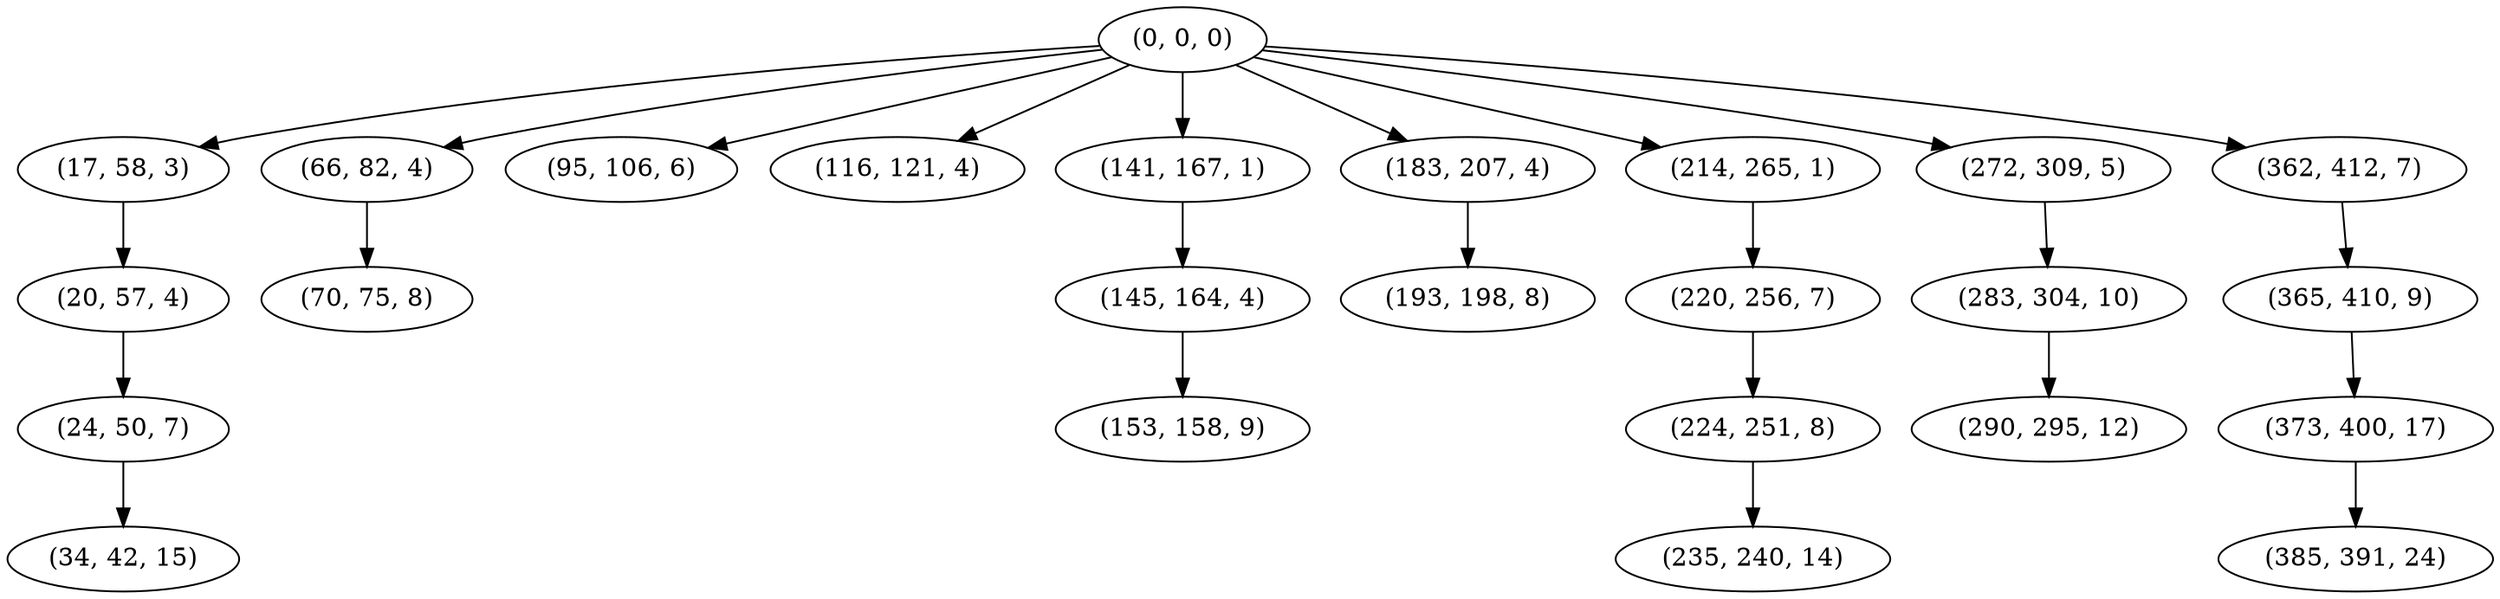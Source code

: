 digraph tree {
    "(0, 0, 0)";
    "(17, 58, 3)";
    "(20, 57, 4)";
    "(24, 50, 7)";
    "(34, 42, 15)";
    "(66, 82, 4)";
    "(70, 75, 8)";
    "(95, 106, 6)";
    "(116, 121, 4)";
    "(141, 167, 1)";
    "(145, 164, 4)";
    "(153, 158, 9)";
    "(183, 207, 4)";
    "(193, 198, 8)";
    "(214, 265, 1)";
    "(220, 256, 7)";
    "(224, 251, 8)";
    "(235, 240, 14)";
    "(272, 309, 5)";
    "(283, 304, 10)";
    "(290, 295, 12)";
    "(362, 412, 7)";
    "(365, 410, 9)";
    "(373, 400, 17)";
    "(385, 391, 24)";
    "(0, 0, 0)" -> "(17, 58, 3)";
    "(0, 0, 0)" -> "(66, 82, 4)";
    "(0, 0, 0)" -> "(95, 106, 6)";
    "(0, 0, 0)" -> "(116, 121, 4)";
    "(0, 0, 0)" -> "(141, 167, 1)";
    "(0, 0, 0)" -> "(183, 207, 4)";
    "(0, 0, 0)" -> "(214, 265, 1)";
    "(0, 0, 0)" -> "(272, 309, 5)";
    "(0, 0, 0)" -> "(362, 412, 7)";
    "(17, 58, 3)" -> "(20, 57, 4)";
    "(20, 57, 4)" -> "(24, 50, 7)";
    "(24, 50, 7)" -> "(34, 42, 15)";
    "(66, 82, 4)" -> "(70, 75, 8)";
    "(141, 167, 1)" -> "(145, 164, 4)";
    "(145, 164, 4)" -> "(153, 158, 9)";
    "(183, 207, 4)" -> "(193, 198, 8)";
    "(214, 265, 1)" -> "(220, 256, 7)";
    "(220, 256, 7)" -> "(224, 251, 8)";
    "(224, 251, 8)" -> "(235, 240, 14)";
    "(272, 309, 5)" -> "(283, 304, 10)";
    "(283, 304, 10)" -> "(290, 295, 12)";
    "(362, 412, 7)" -> "(365, 410, 9)";
    "(365, 410, 9)" -> "(373, 400, 17)";
    "(373, 400, 17)" -> "(385, 391, 24)";
}
